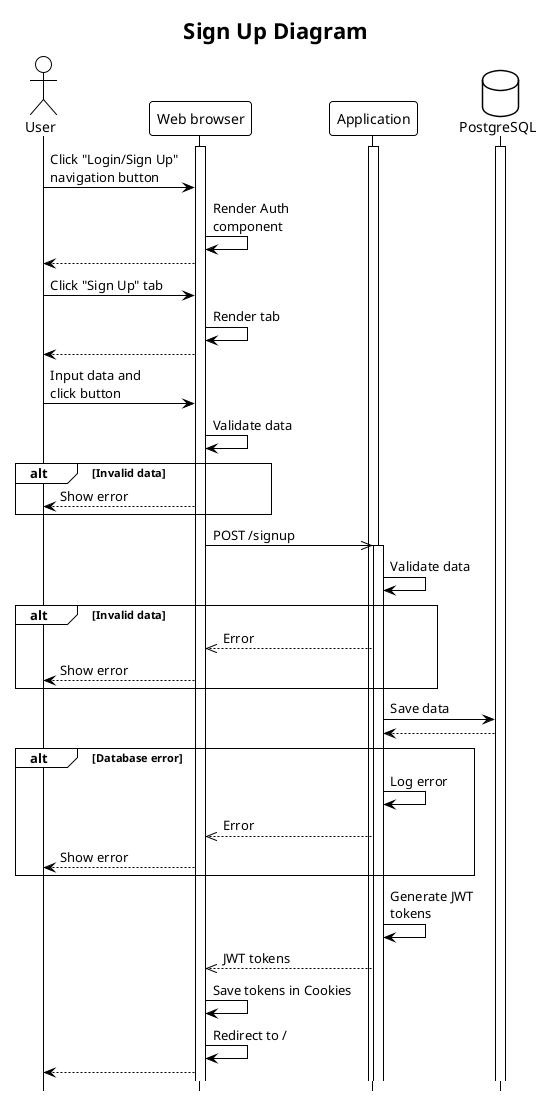 @startuml sequence_sign_up_diagram

!theme plain
hide footbox

title Sign Up Diagram

' definitions

actor User
participant "Web browser" as Browser
participant Application as App
database PostgreSQL as DB

activate App
activate DB

activate Browser

' diagram

' start interaction
User -> Browser: Click "Login/Sign Up"\nnavigation button

Browser -> Browser: Render Auth\ncomponent
User <-- Browser

' sign up
User -> Browser: Click "Sign Up" tab
Browser -> Browser: Render tab
User <-- Browser
User -> Browser: Input data and\nclick button
Browser -> Browser: Validate data

alt Invalid data
    User <-- Browser: Show error
end

Browser ->> App ++: POST /signup
App -> App: Validate data

alt Invalid data
    Browser <<-- App: Error
    User <-- Browser: Show error
end

App -> DB: Save data
App <-- DB

alt Database error
    App -> App: Log error
    Browser <<-- App: Error
    User <-- Browser: Show error
end

App -> App: Generate JWT\ntokens
Browser <<-- App: JWT tokens
Browser -> Browser: Save tokens in Cookies
Browser -> Browser: Redirect to /
Browser --> User

@enduml